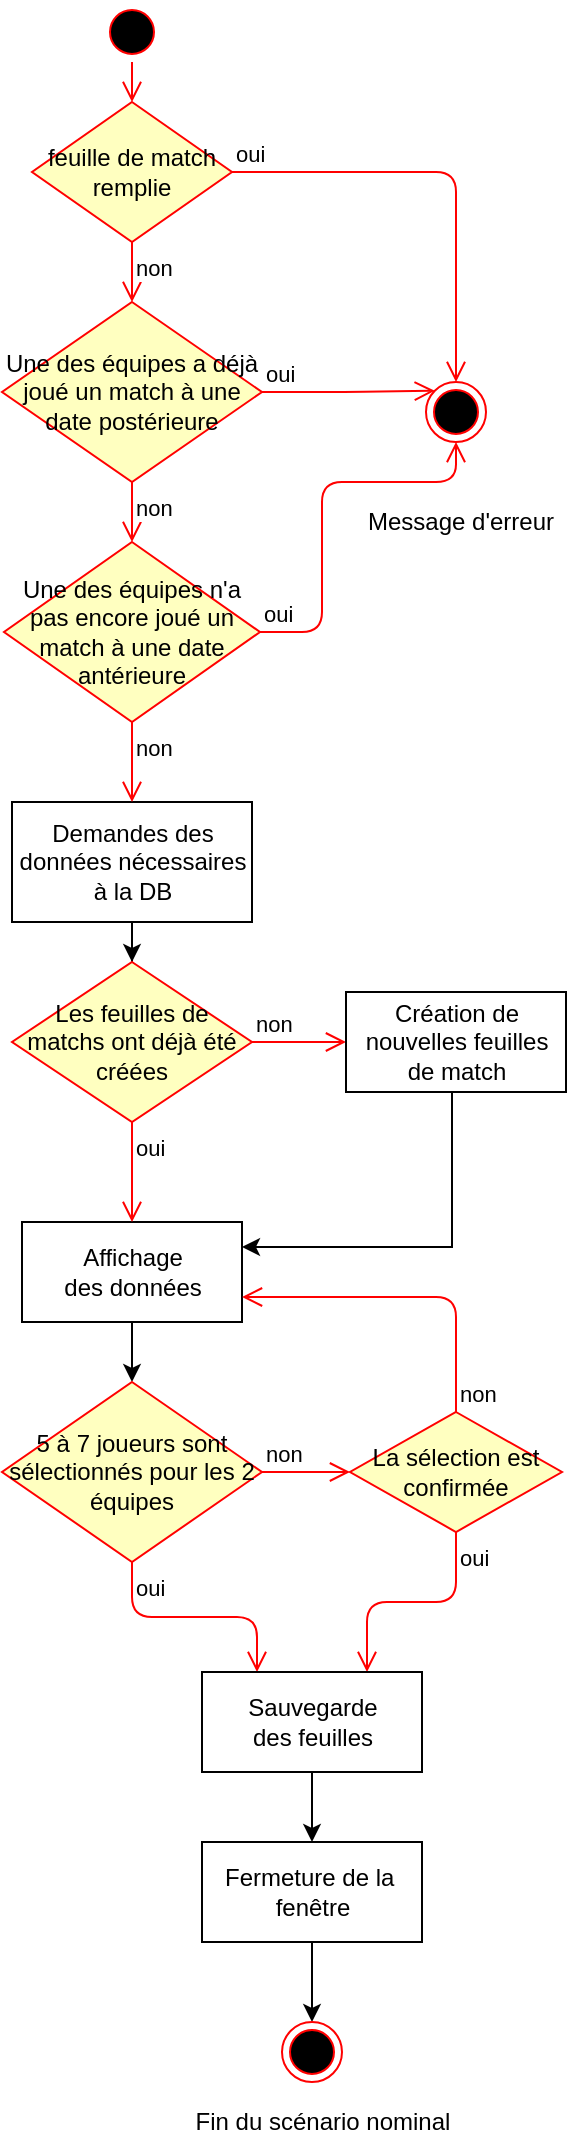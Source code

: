 <mxfile version="12.9.13" type="device"><diagram id="Nu36ZVIqI96XOyTAyjKX" name="Page-1"><mxGraphModel dx="460" dy="1977" grid="1" gridSize="10" guides="1" tooltips="1" connect="1" arrows="1" fold="1" page="1" pageScale="1" pageWidth="827" pageHeight="1169" math="0" shadow="0"><root><mxCell id="0"/><mxCell id="1" parent="0"/><mxCell id="CYH2aRYrG_q0rAFik_2j-2" value="" style="ellipse;html=1;shape=startState;fillColor=#000000;strokeColor=#ff0000;" vertex="1" parent="1"><mxGeometry x="50" y="-300" width="30" height="30" as="geometry"/></mxCell><mxCell id="CYH2aRYrG_q0rAFik_2j-3" value="" style="edgeStyle=orthogonalEdgeStyle;html=1;verticalAlign=bottom;endArrow=open;endSize=8;strokeColor=#ff0000;entryX=0.5;entryY=0;entryDx=0;entryDy=0;" edge="1" source="CYH2aRYrG_q0rAFik_2j-2" parent="1" target="CYH2aRYrG_q0rAFik_2j-24"><mxGeometry relative="1" as="geometry"><mxPoint x="65" y="-120" as="targetPoint"/></mxGeometry></mxCell><mxCell id="CYH2aRYrG_q0rAFik_2j-11" style="edgeStyle=orthogonalEdgeStyle;rounded=0;orthogonalLoop=1;jettySize=auto;html=1;" edge="1" parent="1" source="CYH2aRYrG_q0rAFik_2j-4" target="CYH2aRYrG_q0rAFik_2j-6"><mxGeometry relative="1" as="geometry"/></mxCell><mxCell id="CYH2aRYrG_q0rAFik_2j-4" value="Demandes des &lt;br&gt;données nécessaires &lt;br&gt;à la DB" style="html=1;" vertex="1" parent="1"><mxGeometry x="5" y="100" width="120" height="60" as="geometry"/></mxCell><mxCell id="CYH2aRYrG_q0rAFik_2j-15" style="edgeStyle=orthogonalEdgeStyle;rounded=0;orthogonalLoop=1;jettySize=auto;html=1;entryX=0.5;entryY=0;entryDx=0;entryDy=0;" edge="1" parent="1" source="CYH2aRYrG_q0rAFik_2j-5" target="CYH2aRYrG_q0rAFik_2j-12"><mxGeometry relative="1" as="geometry"/></mxCell><mxCell id="CYH2aRYrG_q0rAFik_2j-5" value="Affichage &lt;br&gt;des données" style="html=1;" vertex="1" parent="1"><mxGeometry x="10" y="310" width="110" height="50" as="geometry"/></mxCell><mxCell id="CYH2aRYrG_q0rAFik_2j-6" value="Les feuilles de matchs ont déjà été créées" style="rhombus;whiteSpace=wrap;html=1;fillColor=#ffffc0;strokeColor=#ff0000;" vertex="1" parent="1"><mxGeometry x="5" y="180" width="120" height="80" as="geometry"/></mxCell><mxCell id="CYH2aRYrG_q0rAFik_2j-7" value="non" style="edgeStyle=orthogonalEdgeStyle;html=1;align=left;verticalAlign=bottom;endArrow=open;endSize=8;strokeColor=#ff0000;entryX=0;entryY=0.5;entryDx=0;entryDy=0;" edge="1" source="CYH2aRYrG_q0rAFik_2j-6" parent="1" target="CYH2aRYrG_q0rAFik_2j-9"><mxGeometry x="-1" relative="1" as="geometry"><mxPoint x="190" y="190" as="targetPoint"/></mxGeometry></mxCell><mxCell id="CYH2aRYrG_q0rAFik_2j-8" value="oui" style="edgeStyle=orthogonalEdgeStyle;html=1;align=left;verticalAlign=top;endArrow=open;endSize=8;strokeColor=#ff0000;entryX=0.5;entryY=0;entryDx=0;entryDy=0;" edge="1" source="CYH2aRYrG_q0rAFik_2j-6" parent="1" target="CYH2aRYrG_q0rAFik_2j-5"><mxGeometry x="-1" relative="1" as="geometry"><mxPoint x="50" y="270" as="targetPoint"/></mxGeometry></mxCell><mxCell id="CYH2aRYrG_q0rAFik_2j-10" style="edgeStyle=orthogonalEdgeStyle;rounded=0;orthogonalLoop=1;jettySize=auto;html=1;entryX=1;entryY=0.25;entryDx=0;entryDy=0;" edge="1" parent="1" source="CYH2aRYrG_q0rAFik_2j-9" target="CYH2aRYrG_q0rAFik_2j-5"><mxGeometry relative="1" as="geometry"><Array as="points"><mxPoint x="225" y="323"/></Array></mxGeometry></mxCell><mxCell id="CYH2aRYrG_q0rAFik_2j-9" value="Création de &lt;br&gt;nouvelles feuilles &lt;br&gt;de match" style="html=1;" vertex="1" parent="1"><mxGeometry x="172" y="195" width="110" height="50" as="geometry"/></mxCell><mxCell id="CYH2aRYrG_q0rAFik_2j-12" value="5 à 7 joueurs sont sélectionnés pour les 2 équipes" style="rhombus;whiteSpace=wrap;html=1;fillColor=#ffffc0;strokeColor=#ff0000;" vertex="1" parent="1"><mxGeometry y="390" width="130" height="90" as="geometry"/></mxCell><mxCell id="CYH2aRYrG_q0rAFik_2j-13" value="non" style="edgeStyle=orthogonalEdgeStyle;html=1;align=left;verticalAlign=bottom;endArrow=open;endSize=8;strokeColor=#ff0000;entryX=0;entryY=0.5;entryDx=0;entryDy=0;" edge="1" source="CYH2aRYrG_q0rAFik_2j-12" parent="1" target="CYH2aRYrG_q0rAFik_2j-16"><mxGeometry x="-1" relative="1" as="geometry"><mxPoint x="200" y="410" as="targetPoint"/></mxGeometry></mxCell><mxCell id="CYH2aRYrG_q0rAFik_2j-14" value="oui" style="edgeStyle=orthogonalEdgeStyle;html=1;align=left;verticalAlign=top;endArrow=open;endSize=8;strokeColor=#ff0000;entryX=0.25;entryY=0;entryDx=0;entryDy=0;" edge="1" source="CYH2aRYrG_q0rAFik_2j-12" parent="1" target="CYH2aRYrG_q0rAFik_2j-19"><mxGeometry x="-1" relative="1" as="geometry"><mxPoint x="70" y="540" as="targetPoint"/></mxGeometry></mxCell><mxCell id="CYH2aRYrG_q0rAFik_2j-16" value="La sélection est confirmée" style="rhombus;whiteSpace=wrap;html=1;fillColor=#ffffc0;strokeColor=#ff0000;" vertex="1" parent="1"><mxGeometry x="174" y="405" width="106" height="60" as="geometry"/></mxCell><mxCell id="CYH2aRYrG_q0rAFik_2j-17" value="non" style="edgeStyle=orthogonalEdgeStyle;html=1;align=left;verticalAlign=bottom;endArrow=open;endSize=8;strokeColor=#ff0000;entryX=1;entryY=0.75;entryDx=0;entryDy=0;exitX=0.5;exitY=0;exitDx=0;exitDy=0;" edge="1" source="CYH2aRYrG_q0rAFik_2j-16" parent="1" target="CYH2aRYrG_q0rAFik_2j-5"><mxGeometry x="-1" relative="1" as="geometry"><mxPoint x="414" y="430" as="targetPoint"/><Array as="points"><mxPoint x="227" y="348"/></Array></mxGeometry></mxCell><mxCell id="CYH2aRYrG_q0rAFik_2j-18" value="oui" style="edgeStyle=orthogonalEdgeStyle;html=1;align=left;verticalAlign=top;endArrow=open;endSize=8;strokeColor=#ff0000;entryX=0.75;entryY=0;entryDx=0;entryDy=0;" edge="1" source="CYH2aRYrG_q0rAFik_2j-16" parent="1" target="CYH2aRYrG_q0rAFik_2j-19"><mxGeometry x="-1" relative="1" as="geometry"><mxPoint x="274" y="510" as="targetPoint"/></mxGeometry></mxCell><mxCell id="CYH2aRYrG_q0rAFik_2j-21" style="edgeStyle=orthogonalEdgeStyle;rounded=0;orthogonalLoop=1;jettySize=auto;html=1;" edge="1" parent="1" source="CYH2aRYrG_q0rAFik_2j-19" target="CYH2aRYrG_q0rAFik_2j-20"><mxGeometry relative="1" as="geometry"/></mxCell><mxCell id="CYH2aRYrG_q0rAFik_2j-19" value="Sauvegarde &lt;br&gt;des feuilles" style="html=1;" vertex="1" parent="1"><mxGeometry x="100" y="535" width="110" height="50" as="geometry"/></mxCell><mxCell id="CYH2aRYrG_q0rAFik_2j-23" style="edgeStyle=orthogonalEdgeStyle;rounded=0;orthogonalLoop=1;jettySize=auto;html=1;" edge="1" parent="1" source="CYH2aRYrG_q0rAFik_2j-20" target="CYH2aRYrG_q0rAFik_2j-22"><mxGeometry relative="1" as="geometry"/></mxCell><mxCell id="CYH2aRYrG_q0rAFik_2j-20" value="Fermeture de la&amp;nbsp;&lt;br&gt;fenêtre" style="html=1;" vertex="1" parent="1"><mxGeometry x="100" y="620" width="110" height="50" as="geometry"/></mxCell><mxCell id="CYH2aRYrG_q0rAFik_2j-22" value="" style="ellipse;html=1;shape=endState;fillColor=#000000;strokeColor=#ff0000;" vertex="1" parent="1"><mxGeometry x="140" y="710" width="30" height="30" as="geometry"/></mxCell><mxCell id="CYH2aRYrG_q0rAFik_2j-24" value="feuille de match remplie" style="rhombus;whiteSpace=wrap;html=1;fillColor=#ffffc0;strokeColor=#ff0000;" vertex="1" parent="1"><mxGeometry x="15" y="-250" width="100" height="70" as="geometry"/></mxCell><mxCell id="CYH2aRYrG_q0rAFik_2j-25" value="oui" style="edgeStyle=orthogonalEdgeStyle;html=1;align=left;verticalAlign=bottom;endArrow=open;endSize=8;strokeColor=#ff0000;" edge="1" source="CYH2aRYrG_q0rAFik_2j-24" parent="1" target="CYH2aRYrG_q0rAFik_2j-31"><mxGeometry x="-1" relative="1" as="geometry"><mxPoint x="227" y="-170" as="targetPoint"/></mxGeometry></mxCell><mxCell id="CYH2aRYrG_q0rAFik_2j-26" value="non" style="edgeStyle=orthogonalEdgeStyle;html=1;align=left;verticalAlign=top;endArrow=open;endSize=8;strokeColor=#ff0000;entryX=0.5;entryY=0;entryDx=0;entryDy=0;" edge="1" source="CYH2aRYrG_q0rAFik_2j-24" parent="1" target="CYH2aRYrG_q0rAFik_2j-34"><mxGeometry x="-1" relative="1" as="geometry"><mxPoint x="65" y="-40" as="targetPoint"/></mxGeometry></mxCell><mxCell id="CYH2aRYrG_q0rAFik_2j-29" value="Fin du scénario nominal" style="text;html=1;align=center;verticalAlign=middle;resizable=0;points=[];autosize=1;" vertex="1" parent="1"><mxGeometry x="90" y="750" width="140" height="20" as="geometry"/></mxCell><mxCell id="CYH2aRYrG_q0rAFik_2j-31" value="" style="ellipse;html=1;shape=endState;fillColor=#000000;strokeColor=#ff0000;" vertex="1" parent="1"><mxGeometry x="212" y="-110" width="30" height="30" as="geometry"/></mxCell><mxCell id="CYH2aRYrG_q0rAFik_2j-33" value="Message d'erreur" style="text;html=1;align=center;verticalAlign=middle;resizable=0;points=[];autosize=1;" vertex="1" parent="1"><mxGeometry x="174" y="-50" width="110" height="20" as="geometry"/></mxCell><mxCell id="CYH2aRYrG_q0rAFik_2j-34" value="Une des équipes a déjà joué un match à une date postérieure" style="rhombus;whiteSpace=wrap;html=1;fillColor=#ffffc0;strokeColor=#ff0000;" vertex="1" parent="1"><mxGeometry y="-150" width="130" height="90" as="geometry"/></mxCell><mxCell id="CYH2aRYrG_q0rAFik_2j-35" value="oui" style="edgeStyle=orthogonalEdgeStyle;html=1;align=left;verticalAlign=bottom;endArrow=open;endSize=8;strokeColor=#ff0000;entryX=0;entryY=0;entryDx=0;entryDy=0;" edge="1" source="CYH2aRYrG_q0rAFik_2j-34" parent="1" target="CYH2aRYrG_q0rAFik_2j-31"><mxGeometry x="-1" relative="1" as="geometry"><mxPoint x="180" y="-95" as="targetPoint"/><Array as="points"/></mxGeometry></mxCell><mxCell id="CYH2aRYrG_q0rAFik_2j-36" value="non" style="edgeStyle=orthogonalEdgeStyle;html=1;align=left;verticalAlign=top;endArrow=open;endSize=8;strokeColor=#ff0000;" edge="1" source="CYH2aRYrG_q0rAFik_2j-34" parent="1" target="CYH2aRYrG_q0rAFik_2j-40"><mxGeometry x="-1" relative="1" as="geometry"><mxPoint x="65" y="10" as="targetPoint"/></mxGeometry></mxCell><mxCell id="CYH2aRYrG_q0rAFik_2j-40" value="Une des équipes n'a pas encore joué un match à une date antérieure" style="rhombus;whiteSpace=wrap;html=1;fillColor=#ffffc0;strokeColor=#ff0000;" vertex="1" parent="1"><mxGeometry x="1" y="-30" width="128" height="90" as="geometry"/></mxCell><mxCell id="CYH2aRYrG_q0rAFik_2j-41" value="oui" style="edgeStyle=orthogonalEdgeStyle;html=1;align=left;verticalAlign=bottom;endArrow=open;endSize=8;strokeColor=#ff0000;" edge="1" source="CYH2aRYrG_q0rAFik_2j-40" parent="1" target="CYH2aRYrG_q0rAFik_2j-31"><mxGeometry x="-1" relative="1" as="geometry"><mxPoint x="180" y="-70" as="targetPoint"/><Array as="points"><mxPoint x="160" y="15"/><mxPoint x="160" y="-60"/><mxPoint x="227" y="-60"/></Array></mxGeometry></mxCell><mxCell id="CYH2aRYrG_q0rAFik_2j-42" value="non" style="edgeStyle=orthogonalEdgeStyle;html=1;align=left;verticalAlign=top;endArrow=open;endSize=8;strokeColor=#ff0000;entryX=0.5;entryY=0;entryDx=0;entryDy=0;" edge="1" source="CYH2aRYrG_q0rAFik_2j-40" parent="1" target="CYH2aRYrG_q0rAFik_2j-4"><mxGeometry x="-1" relative="1" as="geometry"><mxPoint x="212" y="70" as="targetPoint"/></mxGeometry></mxCell></root></mxGraphModel></diagram></mxfile>